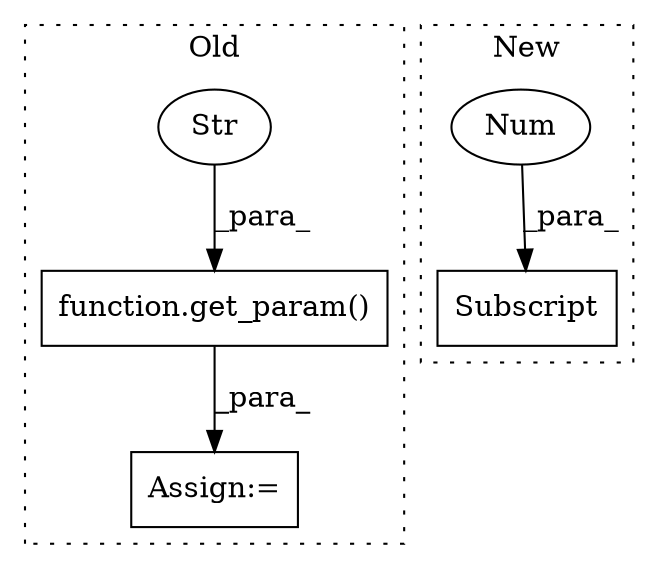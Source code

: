 digraph G {
subgraph cluster0 {
1 [label="function.get_param()" a="75" s="3339,3391" l="10,127" shape="box"];
3 [label="Str" a="66" s="3354" l="21" shape="ellipse"];
4 [label="Assign:=" a="68" s="3336" l="3" shape="box"];
label = "Old";
style="dotted";
}
subgraph cluster1 {
2 [label="Subscript" a="63" s="4132,0" l="14,0" shape="box"];
5 [label="Num" a="76" s="4143" l="2" shape="ellipse"];
label = "New";
style="dotted";
}
1 -> 4 [label="_para_"];
3 -> 1 [label="_para_"];
5 -> 2 [label="_para_"];
}